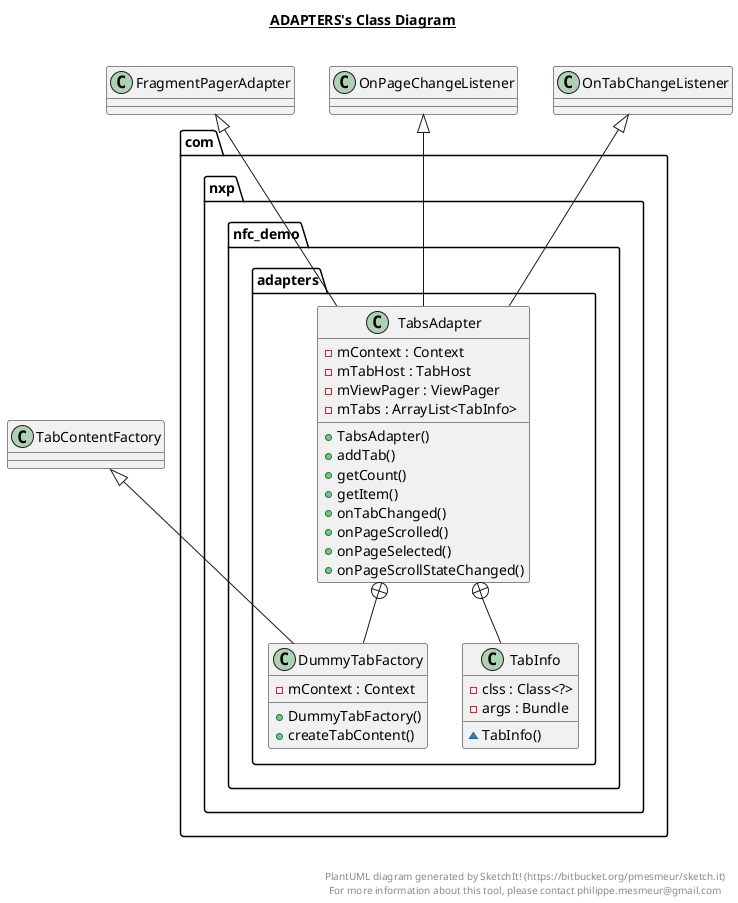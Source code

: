 @startuml

title __ADAPTERS's Class Diagram__\n

  package com.nxp.nfc_demo.adapters {
    class TabsAdapter {
        - mContext : Context
        - mTabHost : TabHost
        - mViewPager : ViewPager
        - mTabs : ArrayList<TabInfo>
        + TabsAdapter()
        + addTab()
        + getCount()
        + getItem()
        + onTabChanged()
        + onPageScrolled()
        + onPageSelected()
        + onPageScrollStateChanged()
    }
  }
  

  package com.nxp.nfc_demo.adapters {
    class TabInfo {
        - clss : Class<?>
        - args : Bundle
        ~ TabInfo()
    }
  }
  

  package com.nxp.nfc_demo.adapters {
    class DummyTabFactory {
        - mContext : Context
        + DummyTabFactory()
        + createTabContent()
    }
  }
  

  TabsAdapter -up-|> OnTabChangeListener
  TabsAdapter -up-|> OnPageChangeListener
  TabsAdapter -up-|> FragmentPagerAdapter
  TabsAdapter +-down- TabInfo
  TabsAdapter +-down- DummyTabFactory
  DummyTabFactory -up-|> TabContentFactory


right footer


PlantUML diagram generated by SketchIt! (https://bitbucket.org/pmesmeur/sketch.it)
For more information about this tool, please contact philippe.mesmeur@gmail.com
endfooter

@enduml
